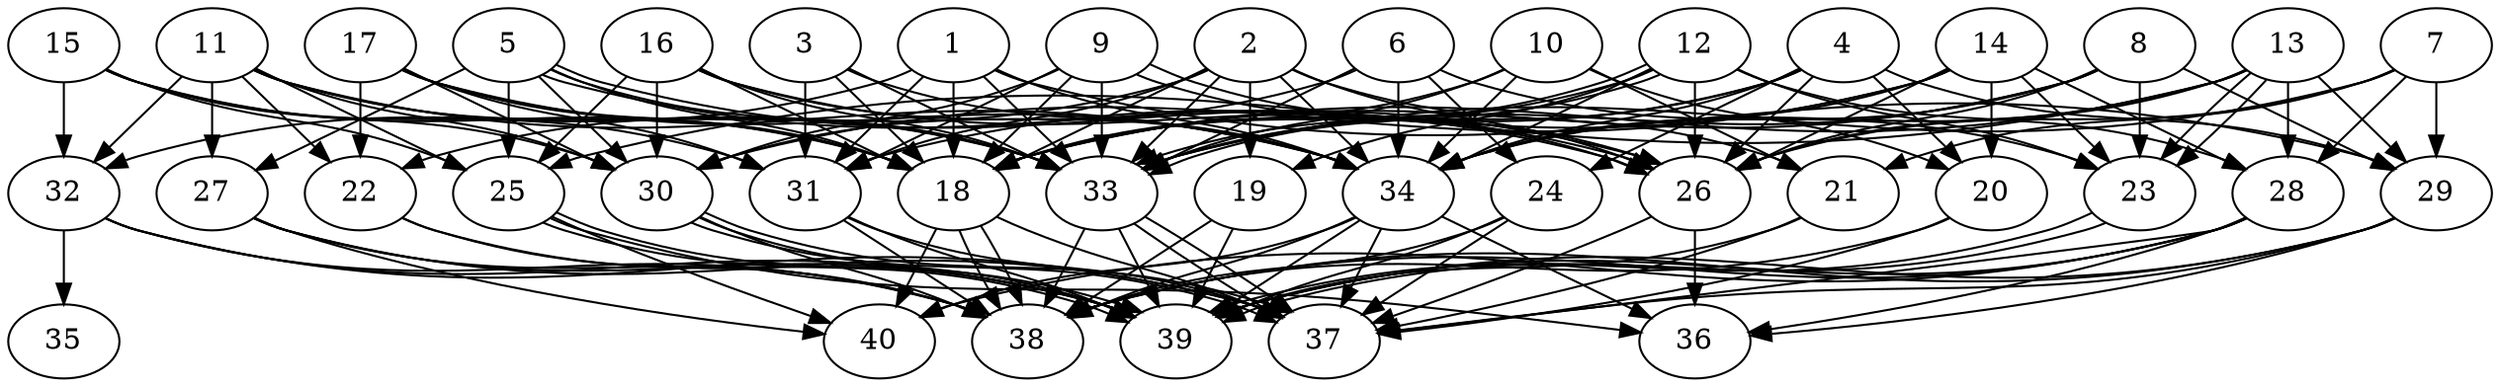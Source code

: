 // DAG automatically generated by daggen at Tue Aug  6 16:28:35 2019
// ./daggen --dot -n 40 --ccr 0.4 --fat 0.8 --regular 0.5 --density 0.9 --mindata 5242880 --maxdata 52428800 
digraph G {
  1 [size="80596480", alpha="0.01", expect_size="32238592"] 
  1 -> 18 [size ="32238592"]
  1 -> 29 [size ="32238592"]
  1 -> 31 [size ="32238592"]
  1 -> 32 [size ="32238592"]
  1 -> 33 [size ="32238592"]
  1 -> 34 [size ="32238592"]
  2 [size="79631360", alpha="0.18", expect_size="31852544"] 
  2 -> 18 [size ="31852544"]
  2 -> 19 [size ="31852544"]
  2 -> 21 [size ="31852544"]
  2 -> 22 [size ="31852544"]
  2 -> 26 [size ="31852544"]
  2 -> 31 [size ="31852544"]
  2 -> 33 [size ="31852544"]
  2 -> 34 [size ="31852544"]
  3 [size="54648320", alpha="0.05", expect_size="21859328"] 
  3 -> 18 [size ="21859328"]
  3 -> 31 [size ="21859328"]
  3 -> 33 [size ="21859328"]
  3 -> 34 [size ="21859328"]
  4 [size="99463680", alpha="0.14", expect_size="39785472"] 
  4 -> 18 [size ="39785472"]
  4 -> 20 [size ="39785472"]
  4 -> 24 [size ="39785472"]
  4 -> 26 [size ="39785472"]
  4 -> 29 [size ="39785472"]
  4 -> 33 [size ="39785472"]
  4 -> 34 [size ="39785472"]
  5 [size="52884480", alpha="0.02", expect_size="21153792"] 
  5 -> 18 [size ="21153792"]
  5 -> 25 [size ="21153792"]
  5 -> 26 [size ="21153792"]
  5 -> 26 [size ="21153792"]
  5 -> 27 [size ="21153792"]
  5 -> 30 [size ="21153792"]
  5 -> 33 [size ="21153792"]
  6 [size="56880640", alpha="0.13", expect_size="22752256"] 
  6 -> 23 [size ="22752256"]
  6 -> 24 [size ="22752256"]
  6 -> 30 [size ="22752256"]
  6 -> 33 [size ="22752256"]
  6 -> 34 [size ="22752256"]
  7 [size="96140800", alpha="0.06", expect_size="38456320"] 
  7 -> 21 [size ="38456320"]
  7 -> 26 [size ="38456320"]
  7 -> 28 [size ="38456320"]
  7 -> 29 [size ="38456320"]
  7 -> 33 [size ="38456320"]
  8 [size="57863680", alpha="0.13", expect_size="23145472"] 
  8 -> 18 [size ="23145472"]
  8 -> 23 [size ="23145472"]
  8 -> 26 [size ="23145472"]
  8 -> 29 [size ="23145472"]
  8 -> 33 [size ="23145472"]
  8 -> 34 [size ="23145472"]
  9 [size="48276480", alpha="0.04", expect_size="19310592"] 
  9 -> 18 [size ="19310592"]
  9 -> 26 [size ="19310592"]
  9 -> 26 [size ="19310592"]
  9 -> 30 [size ="19310592"]
  9 -> 31 [size ="19310592"]
  9 -> 33 [size ="19310592"]
  10 [size="107205120", alpha="0.12", expect_size="42882048"] 
  10 -> 18 [size ="42882048"]
  10 -> 20 [size ="42882048"]
  10 -> 21 [size ="42882048"]
  10 -> 33 [size ="42882048"]
  10 -> 34 [size ="42882048"]
  11 [size="74426880", alpha="0.19", expect_size="29770752"] 
  11 -> 18 [size ="29770752"]
  11 -> 22 [size ="29770752"]
  11 -> 25 [size ="29770752"]
  11 -> 27 [size ="29770752"]
  11 -> 30 [size ="29770752"]
  11 -> 32 [size ="29770752"]
  11 -> 33 [size ="29770752"]
  11 -> 34 [size ="29770752"]
  12 [size="78720000", alpha="0.04", expect_size="31488000"] 
  12 -> 18 [size ="31488000"]
  12 -> 19 [size ="31488000"]
  12 -> 23 [size ="31488000"]
  12 -> 26 [size ="31488000"]
  12 -> 28 [size ="31488000"]
  12 -> 33 [size ="31488000"]
  12 -> 33 [size ="31488000"]
  12 -> 34 [size ="31488000"]
  13 [size="69783040", alpha="0.02", expect_size="27913216"] 
  13 -> 18 [size ="27913216"]
  13 -> 23 [size ="27913216"]
  13 -> 23 [size ="27913216"]
  13 -> 25 [size ="27913216"]
  13 -> 26 [size ="27913216"]
  13 -> 28 [size ="27913216"]
  13 -> 29 [size ="27913216"]
  13 -> 34 [size ="27913216"]
  14 [size="97894400", alpha="0.03", expect_size="39157760"] 
  14 -> 20 [size ="39157760"]
  14 -> 23 [size ="39157760"]
  14 -> 26 [size ="39157760"]
  14 -> 28 [size ="39157760"]
  14 -> 30 [size ="39157760"]
  14 -> 31 [size ="39157760"]
  14 -> 34 [size ="39157760"]
  15 [size="59799040", alpha="0.08", expect_size="23919616"] 
  15 -> 18 [size ="23919616"]
  15 -> 25 [size ="23919616"]
  15 -> 30 [size ="23919616"]
  15 -> 31 [size ="23919616"]
  15 -> 32 [size ="23919616"]
  16 [size="72409600", alpha="0.18", expect_size="28963840"] 
  16 -> 18 [size ="28963840"]
  16 -> 25 [size ="28963840"]
  16 -> 26 [size ="28963840"]
  16 -> 30 [size ="28963840"]
  16 -> 33 [size ="28963840"]
  16 -> 34 [size ="28963840"]
  17 [size="31831040", alpha="0.02", expect_size="12732416"] 
  17 -> 18 [size ="12732416"]
  17 -> 22 [size ="12732416"]
  17 -> 30 [size ="12732416"]
  17 -> 31 [size ="12732416"]
  17 -> 33 [size ="12732416"]
  17 -> 34 [size ="12732416"]
  18 [size="68631040", alpha="0.04", expect_size="27452416"] 
  18 -> 37 [size ="27452416"]
  18 -> 38 [size ="27452416"]
  18 -> 38 [size ="27452416"]
  18 -> 40 [size ="27452416"]
  19 [size="30202880", alpha="0.09", expect_size="12081152"] 
  19 -> 38 [size ="12081152"]
  19 -> 39 [size ="12081152"]
  20 [size="53265920", alpha="0.02", expect_size="21306368"] 
  20 -> 37 [size ="21306368"]
  20 -> 38 [size ="21306368"]
  21 [size="125360640", alpha="0.07", expect_size="50144256"] 
  21 -> 37 [size ="50144256"]
  21 -> 39 [size ="50144256"]
  22 [size="118120960", alpha="0.03", expect_size="47248384"] 
  22 -> 38 [size ="47248384"]
  22 -> 39 [size ="47248384"]
  23 [size="25674240", alpha="0.07", expect_size="10269696"] 
  23 -> 39 [size ="10269696"]
  23 -> 39 [size ="10269696"]
  24 [size="39375360", alpha="0.04", expect_size="15750144"] 
  24 -> 37 [size ="15750144"]
  24 -> 38 [size ="15750144"]
  24 -> 39 [size ="15750144"]
  25 [size="58265600", alpha="0.09", expect_size="23306240"] 
  25 -> 36 [size ="23306240"]
  25 -> 39 [size ="23306240"]
  25 -> 39 [size ="23306240"]
  25 -> 40 [size ="23306240"]
  26 [size="107793920", alpha="0.01", expect_size="43117568"] 
  26 -> 36 [size ="43117568"]
  26 -> 37 [size ="43117568"]
  27 [size="98112000", alpha="0.07", expect_size="39244800"] 
  27 -> 37 [size ="39244800"]
  27 -> 38 [size ="39244800"]
  27 -> 39 [size ="39244800"]
  27 -> 40 [size ="39244800"]
  28 [size="107082240", alpha="0.01", expect_size="42832896"] 
  28 -> 36 [size ="42832896"]
  28 -> 37 [size ="42832896"]
  28 -> 38 [size ="42832896"]
  28 -> 39 [size ="42832896"]
  28 -> 40 [size ="42832896"]
  29 [size="130833920", alpha="0.01", expect_size="52333568"] 
  29 -> 36 [size ="52333568"]
  29 -> 37 [size ="52333568"]
  29 -> 38 [size ="52333568"]
  29 -> 39 [size ="52333568"]
  30 [size="63889920", alpha="0.16", expect_size="25555968"] 
  30 -> 37 [size ="25555968"]
  30 -> 37 [size ="25555968"]
  30 -> 38 [size ="25555968"]
  30 -> 39 [size ="25555968"]
  31 [size="76569600", alpha="0.02", expect_size="30627840"] 
  31 -> 37 [size ="30627840"]
  31 -> 38 [size ="30627840"]
  31 -> 39 [size ="30627840"]
  32 [size="118392320", alpha="0.20", expect_size="47356928"] 
  32 -> 35 [size ="47356928"]
  32 -> 37 [size ="47356928"]
  32 -> 38 [size ="47356928"]
  32 -> 39 [size ="47356928"]
  33 [size="19957760", alpha="0.06", expect_size="7983104"] 
  33 -> 37 [size ="7983104"]
  33 -> 37 [size ="7983104"]
  33 -> 38 [size ="7983104"]
  33 -> 39 [size ="7983104"]
  34 [size="58736640", alpha="0.08", expect_size="23494656"] 
  34 -> 36 [size ="23494656"]
  34 -> 37 [size ="23494656"]
  34 -> 38 [size ="23494656"]
  34 -> 39 [size ="23494656"]
  34 -> 40 [size ="23494656"]
  35 [size="85160960", alpha="0.17", expect_size="34064384"] 
  36 [size="21040640", alpha="0.16", expect_size="8416256"] 
  37 [size="28116480", alpha="0.18", expect_size="11246592"] 
  38 [size="71459840", alpha="0.10", expect_size="28583936"] 
  39 [size="77862400", alpha="0.04", expect_size="31144960"] 
  40 [size="82493440", alpha="0.06", expect_size="32997376"] 
}
